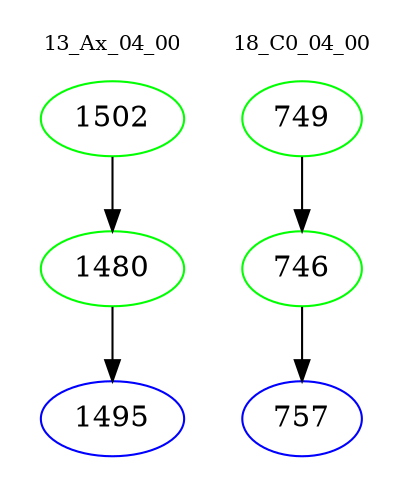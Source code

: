 digraph{
subgraph cluster_0 {
color = white
label = "13_Ax_04_00";
fontsize=10;
T0_1502 [label="1502", color="green"]
T0_1502 -> T0_1480 [color="black"]
T0_1480 [label="1480", color="green"]
T0_1480 -> T0_1495 [color="black"]
T0_1495 [label="1495", color="blue"]
}
subgraph cluster_1 {
color = white
label = "18_C0_04_00";
fontsize=10;
T1_749 [label="749", color="green"]
T1_749 -> T1_746 [color="black"]
T1_746 [label="746", color="green"]
T1_746 -> T1_757 [color="black"]
T1_757 [label="757", color="blue"]
}
}

